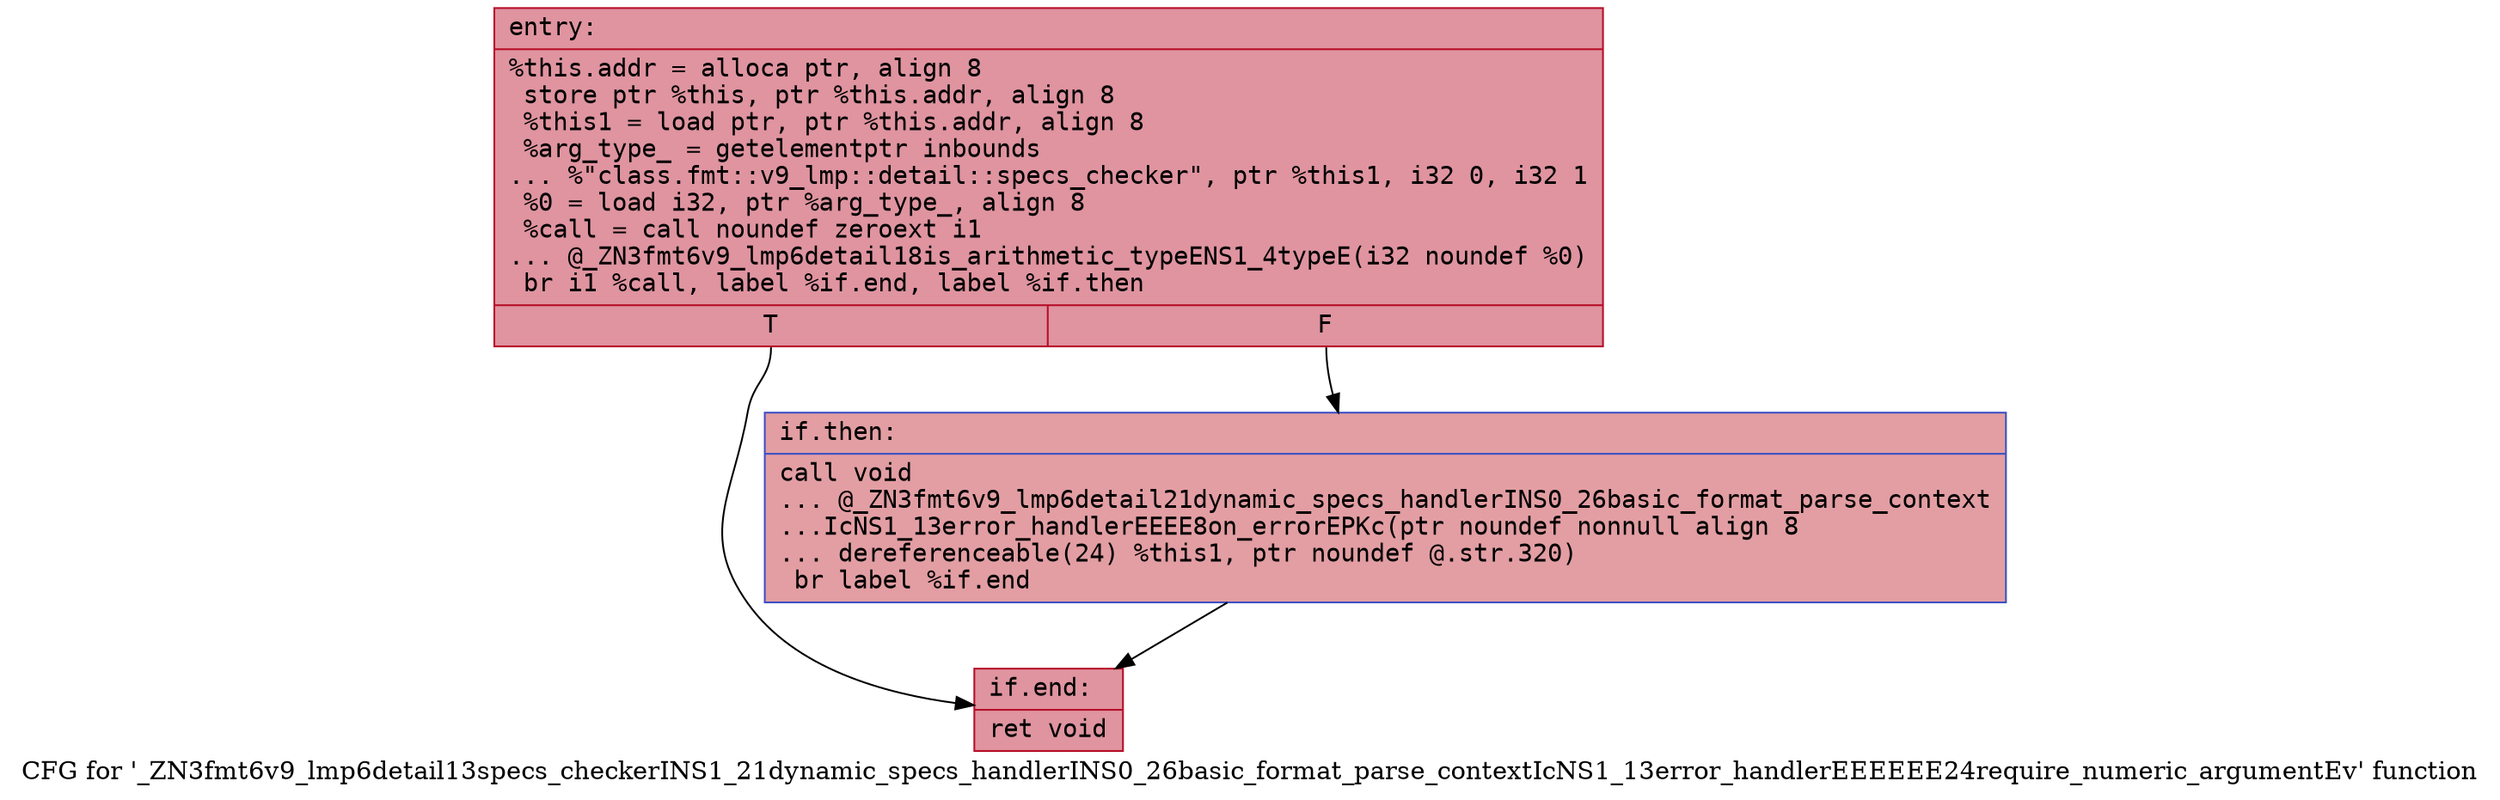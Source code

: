 digraph "CFG for '_ZN3fmt6v9_lmp6detail13specs_checkerINS1_21dynamic_specs_handlerINS0_26basic_format_parse_contextIcNS1_13error_handlerEEEEEE24require_numeric_argumentEv' function" {
	label="CFG for '_ZN3fmt6v9_lmp6detail13specs_checkerINS1_21dynamic_specs_handlerINS0_26basic_format_parse_contextIcNS1_13error_handlerEEEEEE24require_numeric_argumentEv' function";

	Node0x556bfeabb110 [shape=record,color="#b70d28ff", style=filled, fillcolor="#b70d2870" fontname="Courier",label="{entry:\l|  %this.addr = alloca ptr, align 8\l  store ptr %this, ptr %this.addr, align 8\l  %this1 = load ptr, ptr %this.addr, align 8\l  %arg_type_ = getelementptr inbounds\l... %\"class.fmt::v9_lmp::detail::specs_checker\", ptr %this1, i32 0, i32 1\l  %0 = load i32, ptr %arg_type_, align 8\l  %call = call noundef zeroext i1\l... @_ZN3fmt6v9_lmp6detail18is_arithmetic_typeENS1_4typeE(i32 noundef %0)\l  br i1 %call, label %if.end, label %if.then\l|{<s0>T|<s1>F}}"];
	Node0x556bfeabb110:s0 -> Node0x556bfeabb5b0[tooltip="entry -> if.end\nProbability 50.00%" ];
	Node0x556bfeabb110:s1 -> Node0x556bfeabb620[tooltip="entry -> if.then\nProbability 50.00%" ];
	Node0x556bfeabb620 [shape=record,color="#3d50c3ff", style=filled, fillcolor="#be242e70" fontname="Courier",label="{if.then:\l|  call void\l... @_ZN3fmt6v9_lmp6detail21dynamic_specs_handlerINS0_26basic_format_parse_context\l...IcNS1_13error_handlerEEEE8on_errorEPKc(ptr noundef nonnull align 8\l... dereferenceable(24) %this1, ptr noundef @.str.320)\l  br label %if.end\l}"];
	Node0x556bfeabb620 -> Node0x556bfeabb5b0[tooltip="if.then -> if.end\nProbability 100.00%" ];
	Node0x556bfeabb5b0 [shape=record,color="#b70d28ff", style=filled, fillcolor="#b70d2870" fontname="Courier",label="{if.end:\l|  ret void\l}"];
}
